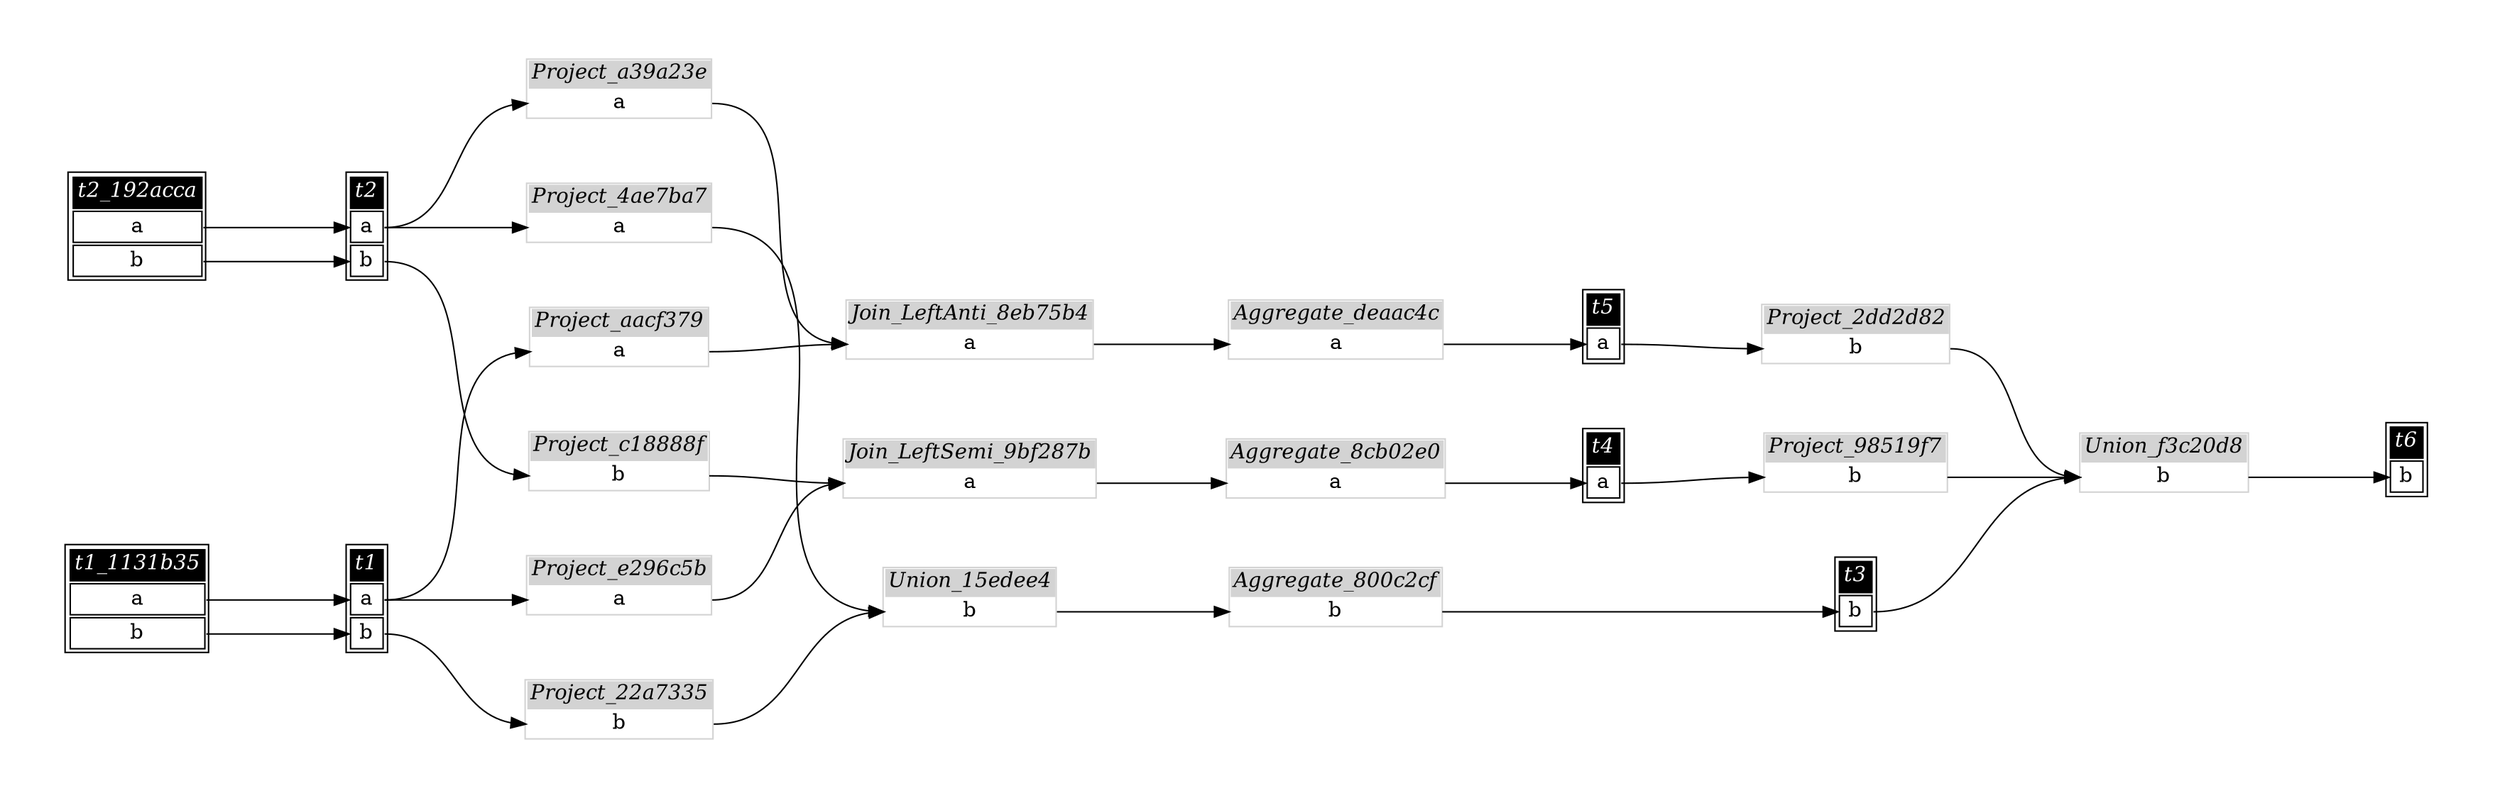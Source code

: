 // Automatically generated by SQLFlowTestSuite


digraph {
  graph [pad="0.5" nodesep="0.5" ranksep="1" fontname="Helvetica" rankdir=LR];
  node [shape=plaintext]

  
"Aggregate_800c2cf" [label=<
<table color="lightgray" border="1" cellborder="0" cellspacing="0">
  <tr><td bgcolor="lightgray" port="nodeName"><i>Aggregate_800c2cf</i></td></tr>
  <tr><td port="0">b</td></tr>
</table>>];
     

"Aggregate_8cb02e0" [label=<
<table color="lightgray" border="1" cellborder="0" cellspacing="0">
  <tr><td bgcolor="lightgray" port="nodeName"><i>Aggregate_8cb02e0</i></td></tr>
  <tr><td port="0">a</td></tr>
</table>>];
     

"Aggregate_deaac4c" [label=<
<table color="lightgray" border="1" cellborder="0" cellspacing="0">
  <tr><td bgcolor="lightgray" port="nodeName"><i>Aggregate_deaac4c</i></td></tr>
  <tr><td port="0">a</td></tr>
</table>>];
     

"Join_LeftAnti_8eb75b4" [label=<
<table color="lightgray" border="1" cellborder="0" cellspacing="0">
  <tr><td bgcolor="lightgray" port="nodeName"><i>Join_LeftAnti_8eb75b4</i></td></tr>
  <tr><td port="0">a</td></tr>
</table>>];
     

"Join_LeftSemi_9bf287b" [label=<
<table color="lightgray" border="1" cellborder="0" cellspacing="0">
  <tr><td bgcolor="lightgray" port="nodeName"><i>Join_LeftSemi_9bf287b</i></td></tr>
  <tr><td port="0">a</td></tr>
</table>>];
     

"Project_22a7335" [label=<
<table color="lightgray" border="1" cellborder="0" cellspacing="0">
  <tr><td bgcolor="lightgray" port="nodeName"><i>Project_22a7335</i></td></tr>
  <tr><td port="0">b</td></tr>
</table>>];
     

"Project_2dd2d82" [label=<
<table color="lightgray" border="1" cellborder="0" cellspacing="0">
  <tr><td bgcolor="lightgray" port="nodeName"><i>Project_2dd2d82</i></td></tr>
  <tr><td port="0">b</td></tr>
</table>>];
     

"Project_4ae7ba7" [label=<
<table color="lightgray" border="1" cellborder="0" cellspacing="0">
  <tr><td bgcolor="lightgray" port="nodeName"><i>Project_4ae7ba7</i></td></tr>
  <tr><td port="0">a</td></tr>
</table>>];
     

"Project_98519f7" [label=<
<table color="lightgray" border="1" cellborder="0" cellspacing="0">
  <tr><td bgcolor="lightgray" port="nodeName"><i>Project_98519f7</i></td></tr>
  <tr><td port="0">b</td></tr>
</table>>];
     

"Project_a39a23e" [label=<
<table color="lightgray" border="1" cellborder="0" cellspacing="0">
  <tr><td bgcolor="lightgray" port="nodeName"><i>Project_a39a23e</i></td></tr>
  <tr><td port="0">a</td></tr>
</table>>];
     

"Project_aacf379" [label=<
<table color="lightgray" border="1" cellborder="0" cellspacing="0">
  <tr><td bgcolor="lightgray" port="nodeName"><i>Project_aacf379</i></td></tr>
  <tr><td port="0">a</td></tr>
</table>>];
     

"Project_c18888f" [label=<
<table color="lightgray" border="1" cellborder="0" cellspacing="0">
  <tr><td bgcolor="lightgray" port="nodeName"><i>Project_c18888f</i></td></tr>
  <tr><td port="0">b</td></tr>
</table>>];
     

"Project_e296c5b" [label=<
<table color="lightgray" border="1" cellborder="0" cellspacing="0">
  <tr><td bgcolor="lightgray" port="nodeName"><i>Project_e296c5b</i></td></tr>
  <tr><td port="0">a</td></tr>
</table>>];
     

"Union_15edee4" [label=<
<table color="lightgray" border="1" cellborder="0" cellspacing="0">
  <tr><td bgcolor="lightgray" port="nodeName"><i>Union_15edee4</i></td></tr>
  <tr><td port="0">b</td></tr>
</table>>];
     

"Union_f3c20d8" [label=<
<table color="lightgray" border="1" cellborder="0" cellspacing="0">
  <tr><td bgcolor="lightgray" port="nodeName"><i>Union_f3c20d8</i></td></tr>
  <tr><td port="0">b</td></tr>
</table>>];
     

"t1" [color="black" label=<
<table>
  <tr><td bgcolor="black" port="nodeName"><i><font color="white">t1</font></i></td></tr>
  <tr><td port="0">a</td></tr>
<tr><td port="1">b</td></tr>
</table>>];
     

"t1_1131b35" [color="black" label=<
<table>
  <tr><td bgcolor="black" port="nodeName"><i><font color="white">t1_1131b35</font></i></td></tr>
  <tr><td port="0">a</td></tr>
<tr><td port="1">b</td></tr>
</table>>];
     

"t2" [color="black" label=<
<table>
  <tr><td bgcolor="black" port="nodeName"><i><font color="white">t2</font></i></td></tr>
  <tr><td port="0">a</td></tr>
<tr><td port="1">b</td></tr>
</table>>];
     

"t2_192acca" [color="black" label=<
<table>
  <tr><td bgcolor="black" port="nodeName"><i><font color="white">t2_192acca</font></i></td></tr>
  <tr><td port="0">a</td></tr>
<tr><td port="1">b</td></tr>
</table>>];
     

"t3" [color="black" label=<
<table>
  <tr><td bgcolor="black" port="nodeName"><i><font color="white">t3</font></i></td></tr>
  <tr><td port="0">b</td></tr>
</table>>];
     

"t4" [color="black" label=<
<table>
  <tr><td bgcolor="black" port="nodeName"><i><font color="white">t4</font></i></td></tr>
  <tr><td port="0">a</td></tr>
</table>>];
     

"t5" [color="black" label=<
<table>
  <tr><td bgcolor="black" port="nodeName"><i><font color="white">t5</font></i></td></tr>
  <tr><td port="0">a</td></tr>
</table>>];
     

"t6" [color="black" label=<
<table>
  <tr><td bgcolor="black" port="nodeName"><i><font color="white">t6</font></i></td></tr>
  <tr><td port="0">b</td></tr>
</table>>];
     
  "Aggregate_800c2cf":0 -> "t3":0;
"Aggregate_8cb02e0":0 -> "t4":0;
"Aggregate_deaac4c":0 -> "t5":0;
"Join_LeftAnti_8eb75b4":0 -> "Aggregate_deaac4c":0;
"Join_LeftSemi_9bf287b":0 -> "Aggregate_8cb02e0":0;
"Project_22a7335":0 -> "Union_15edee4":0;
"Project_2dd2d82":0 -> "Union_f3c20d8":0;
"Project_4ae7ba7":0 -> "Union_15edee4":0;
"Project_98519f7":0 -> "Union_f3c20d8":0;
"Project_a39a23e":0 -> "Join_LeftAnti_8eb75b4":0;
"Project_aacf379":0 -> "Join_LeftAnti_8eb75b4":0;
"Project_c18888f":0 -> "Join_LeftSemi_9bf287b":0;
"Project_e296c5b":0 -> "Join_LeftSemi_9bf287b":0;
"Union_15edee4":0 -> "Aggregate_800c2cf":0;
"Union_f3c20d8":0 -> "t6":0;
"t1":0 -> "Project_aacf379":0;
"t1":0 -> "Project_e296c5b":0;
"t1":1 -> "Project_22a7335":0;
"t1_1131b35":0 -> "t1":0;
"t1_1131b35":1 -> "t1":1;
"t2":0 -> "Project_4ae7ba7":0;
"t2":0 -> "Project_a39a23e":0;
"t2":1 -> "Project_c18888f":0;
"t2_192acca":0 -> "t2":0;
"t2_192acca":1 -> "t2":1;
"t3":0 -> "Union_f3c20d8":0;
"t4":0 -> "Project_98519f7":0;
"t5":0 -> "Project_2dd2d82":0;
}
       